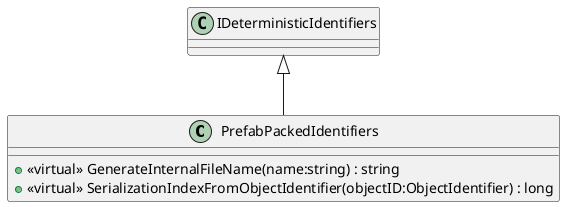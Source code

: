 @startuml
class PrefabPackedIdentifiers {
    + <<virtual>> GenerateInternalFileName(name:string) : string
    + <<virtual>> SerializationIndexFromObjectIdentifier(objectID:ObjectIdentifier) : long
}
IDeterministicIdentifiers <|-- PrefabPackedIdentifiers
@enduml
